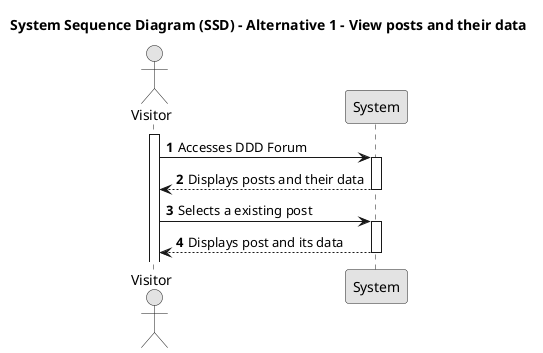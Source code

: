 @startuml SSD1

skinparam monochrome true
skinparam packageStyle rectangle
skinparam shadowing false

autonumber

title System Sequence Diagram (SSD) - Alternative 1 - View posts and their data

actor "Visitor" as Visitor
participant "System" as System

activate Visitor

    Visitor -> System: Accesses DDD Forum
    activate System

        System --> Visitor: Displays posts and their data
        deactivate System

    Visitor -> System: Selects a existing post
    activate System

        System --> Visitor: Displays post and its data
        deactivate System

deactivate System

@enduml

